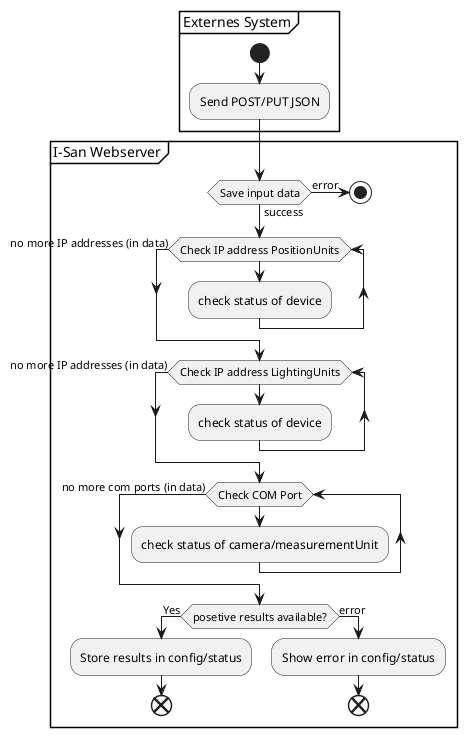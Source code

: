 @startuml device Config

partition "Externes System" {
    start
    :Send POST/PUT JSON;
}

partition "I-San Webserver" {
if (Save input data) then (error)
    stop
else (success)
endif
while (Check IP address PositionUnits)
    :check status of device;
endwhile (no more IP addresses (in data))

while (Check IP address LightingUnits)
    :check status of device;
endwhile (no more IP addresses (in data))

while (Check COM Port)
    :check status of camera/measurementUnit;


endwhile (no more com ports (in data))
if (posetive results available?) then (Yes)
    :Store results in config/status;
    end

else (error)
    :Show error in config/status;
end

@enduml
}




@startuml Config lighting
start

:Überprüfe Bedingung;
if (Bedingung erfüllt?) then (Ja)
    :Aktion A;
else (Nein)
    :Aktion B;
endif

:Weiterer Schritt;
while (Wiederhole Bedingung?)
    :Aktion in Schleife;
endwhile (Fertig)

fork
    :Parallel 1;
fork again
    :Parallel 2;
end fork

stop
@enduml


@startuml Config Scan
start

:Überprüfe Bedingung;
if (Bedingung erfüllt?) then (Ja)
    :Aktion A;
else (Nein)
    :Aktion B;
endif

:Weiterer Schritt;
while (Wiederhole Bedingung?)
    :Aktion in Schleife;
endwhile (Fertig)

fork
    :Parallel 1;
fork again
    :Parallel 2;
end fork

stop
@enduml


@startuml Config COMPort
start

:Überprüfe Bedingung;
if (Bedingung erfüllt?) then (Ja)
    :Aktion A;
else (Nein)
    :Aktion B;
endif

:Weiterer Schritt;
while (Wiederhole Bedingung?)
    :Aktion in Schleife;
endwhile (Fertig)

fork
    :Parallel 1;
fork again
    :Parallel 2;
end fork

stop
@enduml




PUT/POST -> send : IP Adresses (max 3) from PositionUnits -> Ip Lightingmoduls (max X) -> schreiben in Json -> Verbindungstest mit ACK -> Antwort an PositionUnits ->